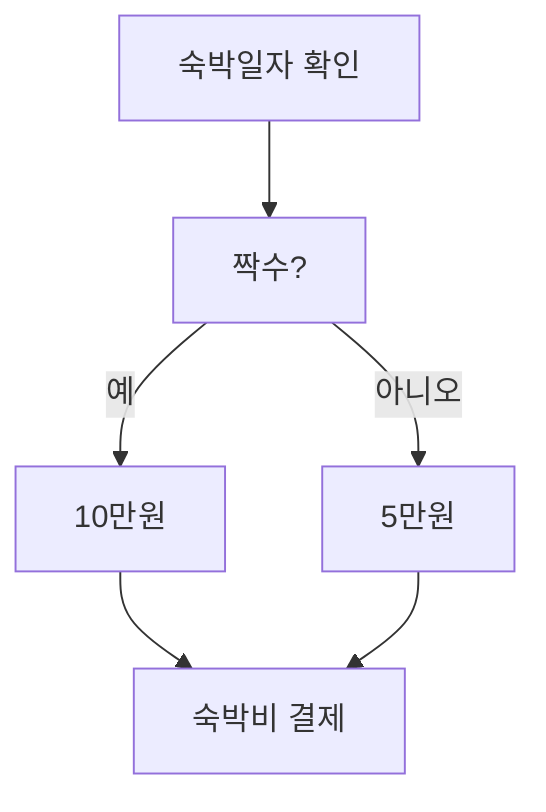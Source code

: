 graph TD
    B[숙박일자 확인]
    B --> C[짝수?] 
    C -->|예| D[10만원]
    C -->|아니오| E[5만원]
    D --> F[숙박비 결제]
    E --> F